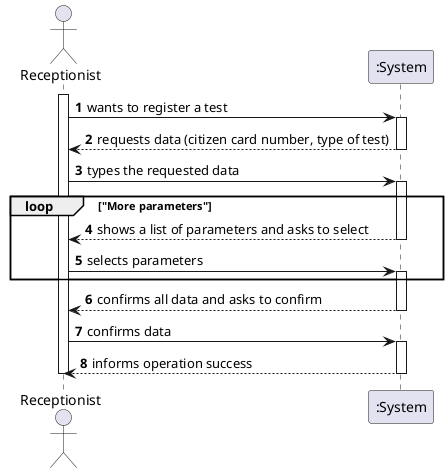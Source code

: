 @startuml
autonumber

actor Receptionist as R
participant ":System" as S

activate R
R -> S: wants to register a test
activate S
S --> R: requests data (citizen card number, type of test)
deactivate S
R -> S: types the requested data
activate S
loop "More parameters"
S --> R: shows a list of parameters and asks to select
deactivate S
R -> S: selects parameters
activate S
end
S --> R: confirms all data and asks to confirm
deactivate S
R -> S: confirms data
activate S
S --> R: informs operation success
deactivate S
deactivate R
@enduml